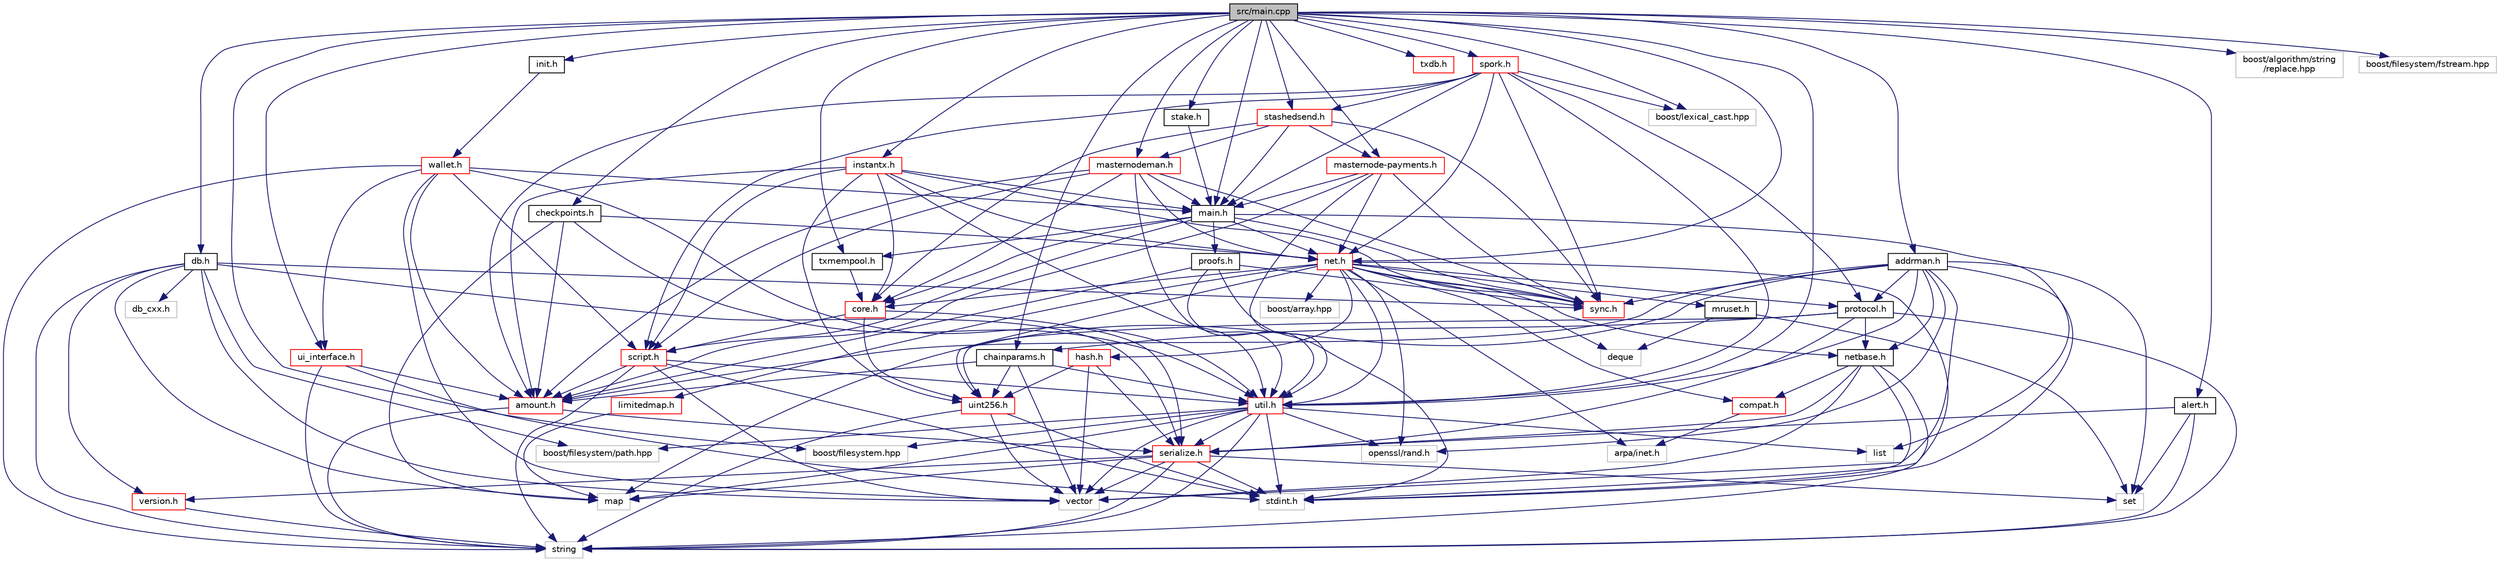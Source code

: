 digraph "src/main.cpp"
{
  edge [fontname="Helvetica",fontsize="10",labelfontname="Helvetica",labelfontsize="10"];
  node [fontname="Helvetica",fontsize="10",shape=record];
  Node0 [label="src/main.cpp",height=0.2,width=0.4,color="black", fillcolor="grey75", style="filled", fontcolor="black"];
  Node0 -> Node1 [color="midnightblue",fontsize="10",style="solid",fontname="Helvetica"];
  Node1 [label="main.h",height=0.2,width=0.4,color="black", fillcolor="white", style="filled",URL="$d4/dbf/main_8h.html"];
  Node1 -> Node2 [color="midnightblue",fontsize="10",style="solid",fontname="Helvetica"];
  Node2 [label="proofs.h",height=0.2,width=0.4,color="black", fillcolor="white", style="filled",URL="$d7/d48/proofs_8h.html"];
  Node2 -> Node3 [color="midnightblue",fontsize="10",style="solid",fontname="Helvetica"];
  Node3 [label="stdint.h",height=0.2,width=0.4,color="grey75", fillcolor="white", style="filled"];
  Node2 -> Node4 [color="midnightblue",fontsize="10",style="solid",fontname="Helvetica"];
  Node4 [label="amount.h",height=0.2,width=0.4,color="red", fillcolor="white", style="filled",URL="$dd/d2f/amount_8h.html"];
  Node4 -> Node5 [color="midnightblue",fontsize="10",style="solid",fontname="Helvetica"];
  Node5 [label="serialize.h",height=0.2,width=0.4,color="red", fillcolor="white", style="filled",URL="$df/d9d/serialize_8h.html"];
  Node5 -> Node6 [color="midnightblue",fontsize="10",style="solid",fontname="Helvetica"];
  Node6 [label="string",height=0.2,width=0.4,color="grey75", fillcolor="white", style="filled"];
  Node5 -> Node7 [color="midnightblue",fontsize="10",style="solid",fontname="Helvetica"];
  Node7 [label="vector",height=0.2,width=0.4,color="grey75", fillcolor="white", style="filled"];
  Node5 -> Node8 [color="midnightblue",fontsize="10",style="solid",fontname="Helvetica"];
  Node8 [label="map",height=0.2,width=0.4,color="grey75", fillcolor="white", style="filled"];
  Node5 -> Node9 [color="midnightblue",fontsize="10",style="solid",fontname="Helvetica"];
  Node9 [label="set",height=0.2,width=0.4,color="grey75", fillcolor="white", style="filled"];
  Node5 -> Node3 [color="midnightblue",fontsize="10",style="solid",fontname="Helvetica"];
  Node5 -> Node22 [color="midnightblue",fontsize="10",style="solid",fontname="Helvetica"];
  Node22 [label="version.h",height=0.2,width=0.4,color="red", fillcolor="white", style="filled",URL="$df/dfc/version_8h.html"];
  Node22 -> Node6 [color="midnightblue",fontsize="10",style="solid",fontname="Helvetica"];
  Node4 -> Node6 [color="midnightblue",fontsize="10",style="solid",fontname="Helvetica"];
  Node2 -> Node24 [color="midnightblue",fontsize="10",style="solid",fontname="Helvetica"];
  Node24 [label="sync.h",height=0.2,width=0.4,color="red", fillcolor="white", style="filled",URL="$de/d6b/sync_8h.html"];
  Node2 -> Node29 [color="midnightblue",fontsize="10",style="solid",fontname="Helvetica"];
  Node29 [label="util.h",height=0.2,width=0.4,color="red", fillcolor="white", style="filled",URL="$d8/d3c/util_8h.html"];
  Node29 -> Node5 [color="midnightblue",fontsize="10",style="solid",fontname="Helvetica"];
  Node29 -> Node8 [color="midnightblue",fontsize="10",style="solid",fontname="Helvetica"];
  Node29 -> Node37 [color="midnightblue",fontsize="10",style="solid",fontname="Helvetica"];
  Node37 [label="list",height=0.2,width=0.4,color="grey75", fillcolor="white", style="filled"];
  Node29 -> Node7 [color="midnightblue",fontsize="10",style="solid",fontname="Helvetica"];
  Node29 -> Node6 [color="midnightblue",fontsize="10",style="solid",fontname="Helvetica"];
  Node29 -> Node40 [color="midnightblue",fontsize="10",style="solid",fontname="Helvetica"];
  Node40 [label="boost/filesystem.hpp",height=0.2,width=0.4,color="grey75", fillcolor="white", style="filled"];
  Node29 -> Node41 [color="midnightblue",fontsize="10",style="solid",fontname="Helvetica"];
  Node41 [label="boost/filesystem/path.hpp",height=0.2,width=0.4,color="grey75", fillcolor="white", style="filled"];
  Node29 -> Node48 [color="midnightblue",fontsize="10",style="solid",fontname="Helvetica"];
  Node48 [label="openssl/rand.h",height=0.2,width=0.4,color="grey75", fillcolor="white", style="filled"];
  Node29 -> Node3 [color="midnightblue",fontsize="10",style="solid",fontname="Helvetica"];
  Node1 -> Node50 [color="midnightblue",fontsize="10",style="solid",fontname="Helvetica"];
  Node50 [label="core.h",height=0.2,width=0.4,color="red", fillcolor="white", style="filled",URL="$d5/dc4/core_8h.html"];
  Node50 -> Node51 [color="midnightblue",fontsize="10",style="solid",fontname="Helvetica"];
  Node51 [label="uint256.h",height=0.2,width=0.4,color="red", fillcolor="white", style="filled",URL="$d5/d4d/uint256_8h.html"];
  Node51 -> Node3 [color="midnightblue",fontsize="10",style="solid",fontname="Helvetica"];
  Node51 -> Node6 [color="midnightblue",fontsize="10",style="solid",fontname="Helvetica"];
  Node51 -> Node7 [color="midnightblue",fontsize="10",style="solid",fontname="Helvetica"];
  Node50 -> Node5 [color="midnightblue",fontsize="10",style="solid",fontname="Helvetica"];
  Node50 -> Node53 [color="midnightblue",fontsize="10",style="solid",fontname="Helvetica"];
  Node53 [label="script.h",height=0.2,width=0.4,color="red", fillcolor="white", style="filled",URL="$de/d7f/script_8h.html"];
  Node53 -> Node6 [color="midnightblue",fontsize="10",style="solid",fontname="Helvetica"];
  Node53 -> Node7 [color="midnightblue",fontsize="10",style="solid",fontname="Helvetica"];
  Node53 -> Node3 [color="midnightblue",fontsize="10",style="solid",fontname="Helvetica"];
  Node53 -> Node29 [color="midnightblue",fontsize="10",style="solid",fontname="Helvetica"];
  Node53 -> Node4 [color="midnightblue",fontsize="10",style="solid",fontname="Helvetica"];
  Node1 -> Node24 [color="midnightblue",fontsize="10",style="solid",fontname="Helvetica"];
  Node1 -> Node68 [color="midnightblue",fontsize="10",style="solid",fontname="Helvetica"];
  Node68 [label="txmempool.h",height=0.2,width=0.4,color="black", fillcolor="white", style="filled",URL="$d4/d09/txmempool_8h.html"];
  Node68 -> Node50 [color="midnightblue",fontsize="10",style="solid",fontname="Helvetica"];
  Node1 -> Node69 [color="midnightblue",fontsize="10",style="solid",fontname="Helvetica"];
  Node69 [label="net.h",height=0.2,width=0.4,color="red", fillcolor="white", style="filled",URL="$d7/d97/net_8h.html"];
  Node69 -> Node70 [color="midnightblue",fontsize="10",style="solid",fontname="Helvetica"];
  Node70 [label="compat.h",height=0.2,width=0.4,color="red", fillcolor="white", style="filled",URL="$d3/d2d/compat_8h.html"];
  Node70 -> Node77 [color="midnightblue",fontsize="10",style="solid",fontname="Helvetica"];
  Node77 [label="arpa/inet.h",height=0.2,width=0.4,color="grey75", fillcolor="white", style="filled"];
  Node69 -> Node50 [color="midnightblue",fontsize="10",style="solid",fontname="Helvetica"];
  Node69 -> Node59 [color="midnightblue",fontsize="10",style="solid",fontname="Helvetica"];
  Node59 [label="hash.h",height=0.2,width=0.4,color="red", fillcolor="white", style="filled",URL="$db/dfb/hash_8h.html"];
  Node59 -> Node51 [color="midnightblue",fontsize="10",style="solid",fontname="Helvetica"];
  Node59 -> Node5 [color="midnightblue",fontsize="10",style="solid",fontname="Helvetica"];
  Node59 -> Node7 [color="midnightblue",fontsize="10",style="solid",fontname="Helvetica"];
  Node69 -> Node83 [color="midnightblue",fontsize="10",style="solid",fontname="Helvetica"];
  Node83 [label="limitedmap.h",height=0.2,width=0.4,color="red", fillcolor="white", style="filled",URL="$d9/de8/limitedmap_8h.html"];
  Node83 -> Node8 [color="midnightblue",fontsize="10",style="solid",fontname="Helvetica"];
  Node69 -> Node84 [color="midnightblue",fontsize="10",style="solid",fontname="Helvetica"];
  Node84 [label="mruset.h",height=0.2,width=0.4,color="black", fillcolor="white", style="filled",URL="$d6/d97/mruset_8h.html"];
  Node84 -> Node9 [color="midnightblue",fontsize="10",style="solid",fontname="Helvetica"];
  Node84 -> Node85 [color="midnightblue",fontsize="10",style="solid",fontname="Helvetica"];
  Node85 [label="deque",height=0.2,width=0.4,color="grey75", fillcolor="white", style="filled"];
  Node69 -> Node86 [color="midnightblue",fontsize="10",style="solid",fontname="Helvetica"];
  Node86 [label="netbase.h",height=0.2,width=0.4,color="black", fillcolor="white", style="filled",URL="$da/df0/netbase_8h.html"];
  Node86 -> Node70 [color="midnightblue",fontsize="10",style="solid",fontname="Helvetica"];
  Node86 -> Node5 [color="midnightblue",fontsize="10",style="solid",fontname="Helvetica"];
  Node86 -> Node3 [color="midnightblue",fontsize="10",style="solid",fontname="Helvetica"];
  Node86 -> Node6 [color="midnightblue",fontsize="10",style="solid",fontname="Helvetica"];
  Node86 -> Node7 [color="midnightblue",fontsize="10",style="solid",fontname="Helvetica"];
  Node69 -> Node87 [color="midnightblue",fontsize="10",style="solid",fontname="Helvetica"];
  Node87 [label="protocol.h",height=0.2,width=0.4,color="black", fillcolor="white", style="filled",URL="$d2/d5e/protocol_8h.html"];
  Node87 -> Node88 [color="midnightblue",fontsize="10",style="solid",fontname="Helvetica"];
  Node88 [label="chainparams.h",height=0.2,width=0.4,color="black", fillcolor="white", style="filled",URL="$d7/ddb/chainparams_8h.html"];
  Node88 -> Node51 [color="midnightblue",fontsize="10",style="solid",fontname="Helvetica"];
  Node88 -> Node29 [color="midnightblue",fontsize="10",style="solid",fontname="Helvetica"];
  Node88 -> Node4 [color="midnightblue",fontsize="10",style="solid",fontname="Helvetica"];
  Node88 -> Node7 [color="midnightblue",fontsize="10",style="solid",fontname="Helvetica"];
  Node87 -> Node5 [color="midnightblue",fontsize="10",style="solid",fontname="Helvetica"];
  Node87 -> Node86 [color="midnightblue",fontsize="10",style="solid",fontname="Helvetica"];
  Node87 -> Node6 [color="midnightblue",fontsize="10",style="solid",fontname="Helvetica"];
  Node87 -> Node51 [color="midnightblue",fontsize="10",style="solid",fontname="Helvetica"];
  Node69 -> Node24 [color="midnightblue",fontsize="10",style="solid",fontname="Helvetica"];
  Node69 -> Node51 [color="midnightblue",fontsize="10",style="solid",fontname="Helvetica"];
  Node69 -> Node29 [color="midnightblue",fontsize="10",style="solid",fontname="Helvetica"];
  Node69 -> Node85 [color="midnightblue",fontsize="10",style="solid",fontname="Helvetica"];
  Node69 -> Node3 [color="midnightblue",fontsize="10",style="solid",fontname="Helvetica"];
  Node69 -> Node77 [color="midnightblue",fontsize="10",style="solid",fontname="Helvetica"];
  Node69 -> Node89 [color="midnightblue",fontsize="10",style="solid",fontname="Helvetica"];
  Node89 [label="boost/array.hpp",height=0.2,width=0.4,color="grey75", fillcolor="white", style="filled"];
  Node69 -> Node48 [color="midnightblue",fontsize="10",style="solid",fontname="Helvetica"];
  Node1 -> Node53 [color="midnightblue",fontsize="10",style="solid",fontname="Helvetica"];
  Node1 -> Node37 [color="midnightblue",fontsize="10",style="solid",fontname="Helvetica"];
  Node0 -> Node90 [color="midnightblue",fontsize="10",style="solid",fontname="Helvetica"];
  Node90 [label="addrman.h",height=0.2,width=0.4,color="black", fillcolor="white", style="filled",URL="$da/dd5/addrman_8h.html"];
  Node90 -> Node86 [color="midnightblue",fontsize="10",style="solid",fontname="Helvetica"];
  Node90 -> Node87 [color="midnightblue",fontsize="10",style="solid",fontname="Helvetica"];
  Node90 -> Node24 [color="midnightblue",fontsize="10",style="solid",fontname="Helvetica"];
  Node90 -> Node29 [color="midnightblue",fontsize="10",style="solid",fontname="Helvetica"];
  Node90 -> Node4 [color="midnightblue",fontsize="10",style="solid",fontname="Helvetica"];
  Node90 -> Node8 [color="midnightblue",fontsize="10",style="solid",fontname="Helvetica"];
  Node90 -> Node9 [color="midnightblue",fontsize="10",style="solid",fontname="Helvetica"];
  Node90 -> Node3 [color="midnightblue",fontsize="10",style="solid",fontname="Helvetica"];
  Node90 -> Node7 [color="midnightblue",fontsize="10",style="solid",fontname="Helvetica"];
  Node90 -> Node48 [color="midnightblue",fontsize="10",style="solid",fontname="Helvetica"];
  Node0 -> Node91 [color="midnightblue",fontsize="10",style="solid",fontname="Helvetica"];
  Node91 [label="alert.h",height=0.2,width=0.4,color="black", fillcolor="white", style="filled",URL="$dd/dfa/alert_8h.html"];
  Node91 -> Node5 [color="midnightblue",fontsize="10",style="solid",fontname="Helvetica"];
  Node91 -> Node9 [color="midnightblue",fontsize="10",style="solid",fontname="Helvetica"];
  Node91 -> Node6 [color="midnightblue",fontsize="10",style="solid",fontname="Helvetica"];
  Node0 -> Node88 [color="midnightblue",fontsize="10",style="solid",fontname="Helvetica"];
  Node0 -> Node92 [color="midnightblue",fontsize="10",style="solid",fontname="Helvetica"];
  Node92 [label="checkpoints.h",height=0.2,width=0.4,color="black", fillcolor="white", style="filled",URL="$d8/dd7/checkpoints_8h.html"];
  Node92 -> Node8 [color="midnightblue",fontsize="10",style="solid",fontname="Helvetica"];
  Node92 -> Node69 [color="midnightblue",fontsize="10",style="solid",fontname="Helvetica"];
  Node92 -> Node29 [color="midnightblue",fontsize="10",style="solid",fontname="Helvetica"];
  Node92 -> Node4 [color="midnightblue",fontsize="10",style="solid",fontname="Helvetica"];
  Node0 -> Node93 [color="midnightblue",fontsize="10",style="solid",fontname="Helvetica"];
  Node93 [label="db.h",height=0.2,width=0.4,color="black", fillcolor="white", style="filled",URL="$da/d4e/db_8h.html"];
  Node93 -> Node5 [color="midnightblue",fontsize="10",style="solid",fontname="Helvetica"];
  Node93 -> Node24 [color="midnightblue",fontsize="10",style="solid",fontname="Helvetica"];
  Node93 -> Node22 [color="midnightblue",fontsize="10",style="solid",fontname="Helvetica"];
  Node93 -> Node8 [color="midnightblue",fontsize="10",style="solid",fontname="Helvetica"];
  Node93 -> Node6 [color="midnightblue",fontsize="10",style="solid",fontname="Helvetica"];
  Node93 -> Node7 [color="midnightblue",fontsize="10",style="solid",fontname="Helvetica"];
  Node93 -> Node41 [color="midnightblue",fontsize="10",style="solid",fontname="Helvetica"];
  Node93 -> Node94 [color="midnightblue",fontsize="10",style="solid",fontname="Helvetica"];
  Node94 [label="db_cxx.h",height=0.2,width=0.4,color="grey75", fillcolor="white", style="filled"];
  Node0 -> Node95 [color="midnightblue",fontsize="10",style="solid",fontname="Helvetica"];
  Node95 [label="init.h",height=0.2,width=0.4,color="black", fillcolor="white", style="filled",URL="$d8/dc0/init_8h.html"];
  Node95 -> Node96 [color="midnightblue",fontsize="10",style="solid",fontname="Helvetica"];
  Node96 [label="wallet.h",height=0.2,width=0.4,color="red", fillcolor="white", style="filled",URL="$d0/df4/wallet_8h.html"];
  Node96 -> Node6 [color="midnightblue",fontsize="10",style="solid",fontname="Helvetica"];
  Node96 -> Node7 [color="midnightblue",fontsize="10",style="solid",fontname="Helvetica"];
  Node96 -> Node1 [color="midnightblue",fontsize="10",style="solid",fontname="Helvetica"];
  Node96 -> Node53 [color="midnightblue",fontsize="10",style="solid",fontname="Helvetica"];
  Node96 -> Node99 [color="midnightblue",fontsize="10",style="solid",fontname="Helvetica"];
  Node99 [label="ui_interface.h",height=0.2,width=0.4,color="red", fillcolor="white", style="filled",URL="$d9/d6d/ui__interface_8h.html"];
  Node99 -> Node4 [color="midnightblue",fontsize="10",style="solid",fontname="Helvetica"];
  Node99 -> Node6 [color="midnightblue",fontsize="10",style="solid",fontname="Helvetica"];
  Node99 -> Node3 [color="midnightblue",fontsize="10",style="solid",fontname="Helvetica"];
  Node96 -> Node29 [color="midnightblue",fontsize="10",style="solid",fontname="Helvetica"];
  Node96 -> Node4 [color="midnightblue",fontsize="10",style="solid",fontname="Helvetica"];
  Node0 -> Node101 [color="midnightblue",fontsize="10",style="solid",fontname="Helvetica"];
  Node101 [label="stake.h",height=0.2,width=0.4,color="black", fillcolor="white", style="filled",URL="$d4/dd4/stake_8h.html"];
  Node101 -> Node1 [color="midnightblue",fontsize="10",style="solid",fontname="Helvetica"];
  Node0 -> Node69 [color="midnightblue",fontsize="10",style="solid",fontname="Helvetica"];
  Node0 -> Node102 [color="midnightblue",fontsize="10",style="solid",fontname="Helvetica"];
  Node102 [label="txdb.h",height=0.2,width=0.4,color="red", fillcolor="white", style="filled",URL="$d4/d6a/txdb_8h.html"];
  Node0 -> Node68 [color="midnightblue",fontsize="10",style="solid",fontname="Helvetica"];
  Node0 -> Node99 [color="midnightblue",fontsize="10",style="solid",fontname="Helvetica"];
  Node0 -> Node106 [color="midnightblue",fontsize="10",style="solid",fontname="Helvetica"];
  Node106 [label="instantx.h",height=0.2,width=0.4,color="red", fillcolor="white", style="filled",URL="$d6/d5f/instantx_8h.html"];
  Node106 -> Node51 [color="midnightblue",fontsize="10",style="solid",fontname="Helvetica"];
  Node106 -> Node24 [color="midnightblue",fontsize="10",style="solid",fontname="Helvetica"];
  Node106 -> Node69 [color="midnightblue",fontsize="10",style="solid",fontname="Helvetica"];
  Node106 -> Node50 [color="midnightblue",fontsize="10",style="solid",fontname="Helvetica"];
  Node106 -> Node29 [color="midnightblue",fontsize="10",style="solid",fontname="Helvetica"];
  Node106 -> Node4 [color="midnightblue",fontsize="10",style="solid",fontname="Helvetica"];
  Node106 -> Node53 [color="midnightblue",fontsize="10",style="solid",fontname="Helvetica"];
  Node106 -> Node1 [color="midnightblue",fontsize="10",style="solid",fontname="Helvetica"];
  Node0 -> Node108 [color="midnightblue",fontsize="10",style="solid",fontname="Helvetica"];
  Node108 [label="stashedsend.h",height=0.2,width=0.4,color="red", fillcolor="white", style="filled",URL="$d9/dbc/stashedsend_8h.html"];
  Node108 -> Node50 [color="midnightblue",fontsize="10",style="solid",fontname="Helvetica"];
  Node108 -> Node1 [color="midnightblue",fontsize="10",style="solid",fontname="Helvetica"];
  Node108 -> Node24 [color="midnightblue",fontsize="10",style="solid",fontname="Helvetica"];
  Node108 -> Node111 [color="midnightblue",fontsize="10",style="solid",fontname="Helvetica"];
  Node111 [label="masternodeman.h",height=0.2,width=0.4,color="red", fillcolor="white", style="filled",URL="$db/d32/masternodeman_8h.html"];
  Node111 -> Node24 [color="midnightblue",fontsize="10",style="solid",fontname="Helvetica"];
  Node111 -> Node69 [color="midnightblue",fontsize="10",style="solid",fontname="Helvetica"];
  Node111 -> Node50 [color="midnightblue",fontsize="10",style="solid",fontname="Helvetica"];
  Node111 -> Node29 [color="midnightblue",fontsize="10",style="solid",fontname="Helvetica"];
  Node111 -> Node4 [color="midnightblue",fontsize="10",style="solid",fontname="Helvetica"];
  Node111 -> Node53 [color="midnightblue",fontsize="10",style="solid",fontname="Helvetica"];
  Node111 -> Node1 [color="midnightblue",fontsize="10",style="solid",fontname="Helvetica"];
  Node108 -> Node112 [color="midnightblue",fontsize="10",style="solid",fontname="Helvetica"];
  Node112 [label="masternode-payments.h",height=0.2,width=0.4,color="red", fillcolor="white", style="filled",URL="$dc/d20/masternode-payments_8h.html"];
  Node112 -> Node24 [color="midnightblue",fontsize="10",style="solid",fontname="Helvetica"];
  Node112 -> Node69 [color="midnightblue",fontsize="10",style="solid",fontname="Helvetica"];
  Node112 -> Node29 [color="midnightblue",fontsize="10",style="solid",fontname="Helvetica"];
  Node112 -> Node4 [color="midnightblue",fontsize="10",style="solid",fontname="Helvetica"];
  Node112 -> Node1 [color="midnightblue",fontsize="10",style="solid",fontname="Helvetica"];
  Node0 -> Node111 [color="midnightblue",fontsize="10",style="solid",fontname="Helvetica"];
  Node0 -> Node112 [color="midnightblue",fontsize="10",style="solid",fontname="Helvetica"];
  Node0 -> Node114 [color="midnightblue",fontsize="10",style="solid",fontname="Helvetica"];
  Node114 [label="spork.h",height=0.2,width=0.4,color="red", fillcolor="white", style="filled",URL="$d0/d24/spork_8h.html"];
  Node114 -> Node24 [color="midnightblue",fontsize="10",style="solid",fontname="Helvetica"];
  Node114 -> Node69 [color="midnightblue",fontsize="10",style="solid",fontname="Helvetica"];
  Node114 -> Node29 [color="midnightblue",fontsize="10",style="solid",fontname="Helvetica"];
  Node114 -> Node4 [color="midnightblue",fontsize="10",style="solid",fontname="Helvetica"];
  Node114 -> Node53 [color="midnightblue",fontsize="10",style="solid",fontname="Helvetica"];
  Node114 -> Node1 [color="midnightblue",fontsize="10",style="solid",fontname="Helvetica"];
  Node114 -> Node87 [color="midnightblue",fontsize="10",style="solid",fontname="Helvetica"];
  Node114 -> Node108 [color="midnightblue",fontsize="10",style="solid",fontname="Helvetica"];
  Node114 -> Node115 [color="midnightblue",fontsize="10",style="solid",fontname="Helvetica"];
  Node115 [label="boost/lexical_cast.hpp",height=0.2,width=0.4,color="grey75", fillcolor="white", style="filled"];
  Node0 -> Node29 [color="midnightblue",fontsize="10",style="solid",fontname="Helvetica"];
  Node0 -> Node116 [color="midnightblue",fontsize="10",style="solid",fontname="Helvetica"];
  Node116 [label="boost/algorithm/string\l/replace.hpp",height=0.2,width=0.4,color="grey75", fillcolor="white", style="filled"];
  Node0 -> Node40 [color="midnightblue",fontsize="10",style="solid",fontname="Helvetica"];
  Node0 -> Node117 [color="midnightblue",fontsize="10",style="solid",fontname="Helvetica"];
  Node117 [label="boost/filesystem/fstream.hpp",height=0.2,width=0.4,color="grey75", fillcolor="white", style="filled"];
  Node0 -> Node115 [color="midnightblue",fontsize="10",style="solid",fontname="Helvetica"];
}
